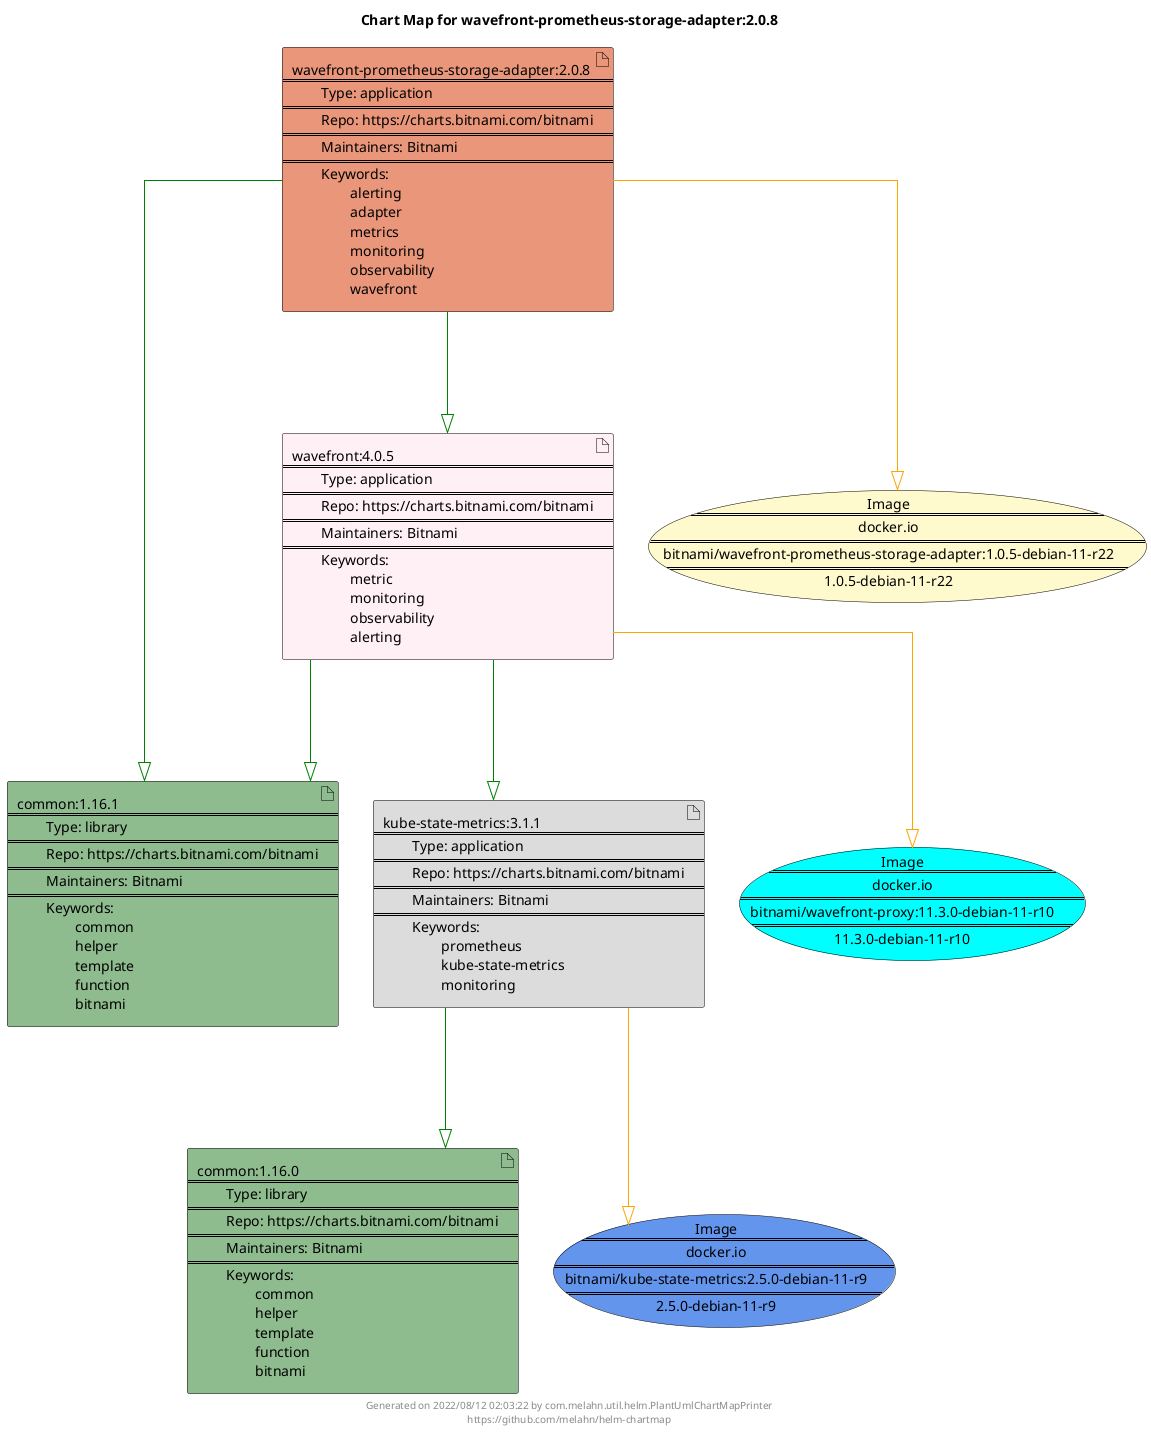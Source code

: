 @startuml
skinparam linetype ortho
skinparam backgroundColor white
skinparam usecaseBorderColor black
skinparam usecaseArrowColor LightSlateGray
skinparam artifactBorderColor black
skinparam artifactArrowColor LightSlateGray

title Chart Map for wavefront-prometheus-storage-adapter:2.0.8

'There are 5 referenced Helm Charts
artifact "kube-state-metrics:3.1.1\n====\n\tType: application\n====\n\tRepo: https://charts.bitnami.com/bitnami\n====\n\tMaintainers: Bitnami\n====\n\tKeywords: \n\t\tprometheus\n\t\tkube-state-metrics\n\t\tmonitoring" as kube_state_metrics_3_1_1 #Gainsboro
artifact "wavefront-prometheus-storage-adapter:2.0.8\n====\n\tType: application\n====\n\tRepo: https://charts.bitnami.com/bitnami\n====\n\tMaintainers: Bitnami\n====\n\tKeywords: \n\t\talerting\n\t\tadapter\n\t\tmetrics\n\t\tmonitoring\n\t\tobservability\n\t\twavefront" as wavefront_prometheus_storage_adapter_2_0_8 #DarkSalmon
artifact "common:1.16.1\n====\n\tType: library\n====\n\tRepo: https://charts.bitnami.com/bitnami\n====\n\tMaintainers: Bitnami\n====\n\tKeywords: \n\t\tcommon\n\t\thelper\n\t\ttemplate\n\t\tfunction\n\t\tbitnami" as common_1_16_1 #DarkSeaGreen
artifact "wavefront:4.0.5\n====\n\tType: application\n====\n\tRepo: https://charts.bitnami.com/bitnami\n====\n\tMaintainers: Bitnami\n====\n\tKeywords: \n\t\tmetric\n\t\tmonitoring\n\t\tobservability\n\t\talerting" as wavefront_4_0_5 #LavenderBlush
artifact "common:1.16.0\n====\n\tType: library\n====\n\tRepo: https://charts.bitnami.com/bitnami\n====\n\tMaintainers: Bitnami\n====\n\tKeywords: \n\t\tcommon\n\t\thelper\n\t\ttemplate\n\t\tfunction\n\t\tbitnami" as common_1_16_0 #DarkSeaGreen

'There are 3 referenced Docker Images
usecase "Image\n====\ndocker.io\n====\nbitnami/kube-state-metrics:2.5.0-debian-11-r9\n====\n2.5.0-debian-11-r9" as docker_io_bitnami_kube_state_metrics_2_5_0_debian_11_r9 #CornflowerBlue
usecase "Image\n====\ndocker.io\n====\nbitnami/wavefront-prometheus-storage-adapter:1.0.5-debian-11-r22\n====\n1.0.5-debian-11-r22" as docker_io_bitnami_wavefront_prometheus_storage_adapter_1_0_5_debian_11_r22 #LemonChiffon
usecase "Image\n====\ndocker.io\n====\nbitnami/wavefront-proxy:11.3.0-debian-11-r10\n====\n11.3.0-debian-11-r10" as docker_io_bitnami_wavefront_proxy_11_3_0_debian_11_r10 #Cyan

'Chart Dependencies
wavefront_prometheus_storage_adapter_2_0_8--[#green]-|>common_1_16_1
wavefront_prometheus_storage_adapter_2_0_8--[#green]-|>wavefront_4_0_5
wavefront_4_0_5--[#green]-|>common_1_16_1
wavefront_4_0_5--[#green]-|>kube_state_metrics_3_1_1
kube_state_metrics_3_1_1--[#green]-|>common_1_16_0
kube_state_metrics_3_1_1--[#orange]-|>docker_io_bitnami_kube_state_metrics_2_5_0_debian_11_r9
wavefront_prometheus_storage_adapter_2_0_8--[#orange]-|>docker_io_bitnami_wavefront_prometheus_storage_adapter_1_0_5_debian_11_r22
wavefront_4_0_5--[#orange]-|>docker_io_bitnami_wavefront_proxy_11_3_0_debian_11_r10

center footer Generated on 2022/08/12 02:03:22 by com.melahn.util.helm.PlantUmlChartMapPrinter\nhttps://github.com/melahn/helm-chartmap
@enduml
